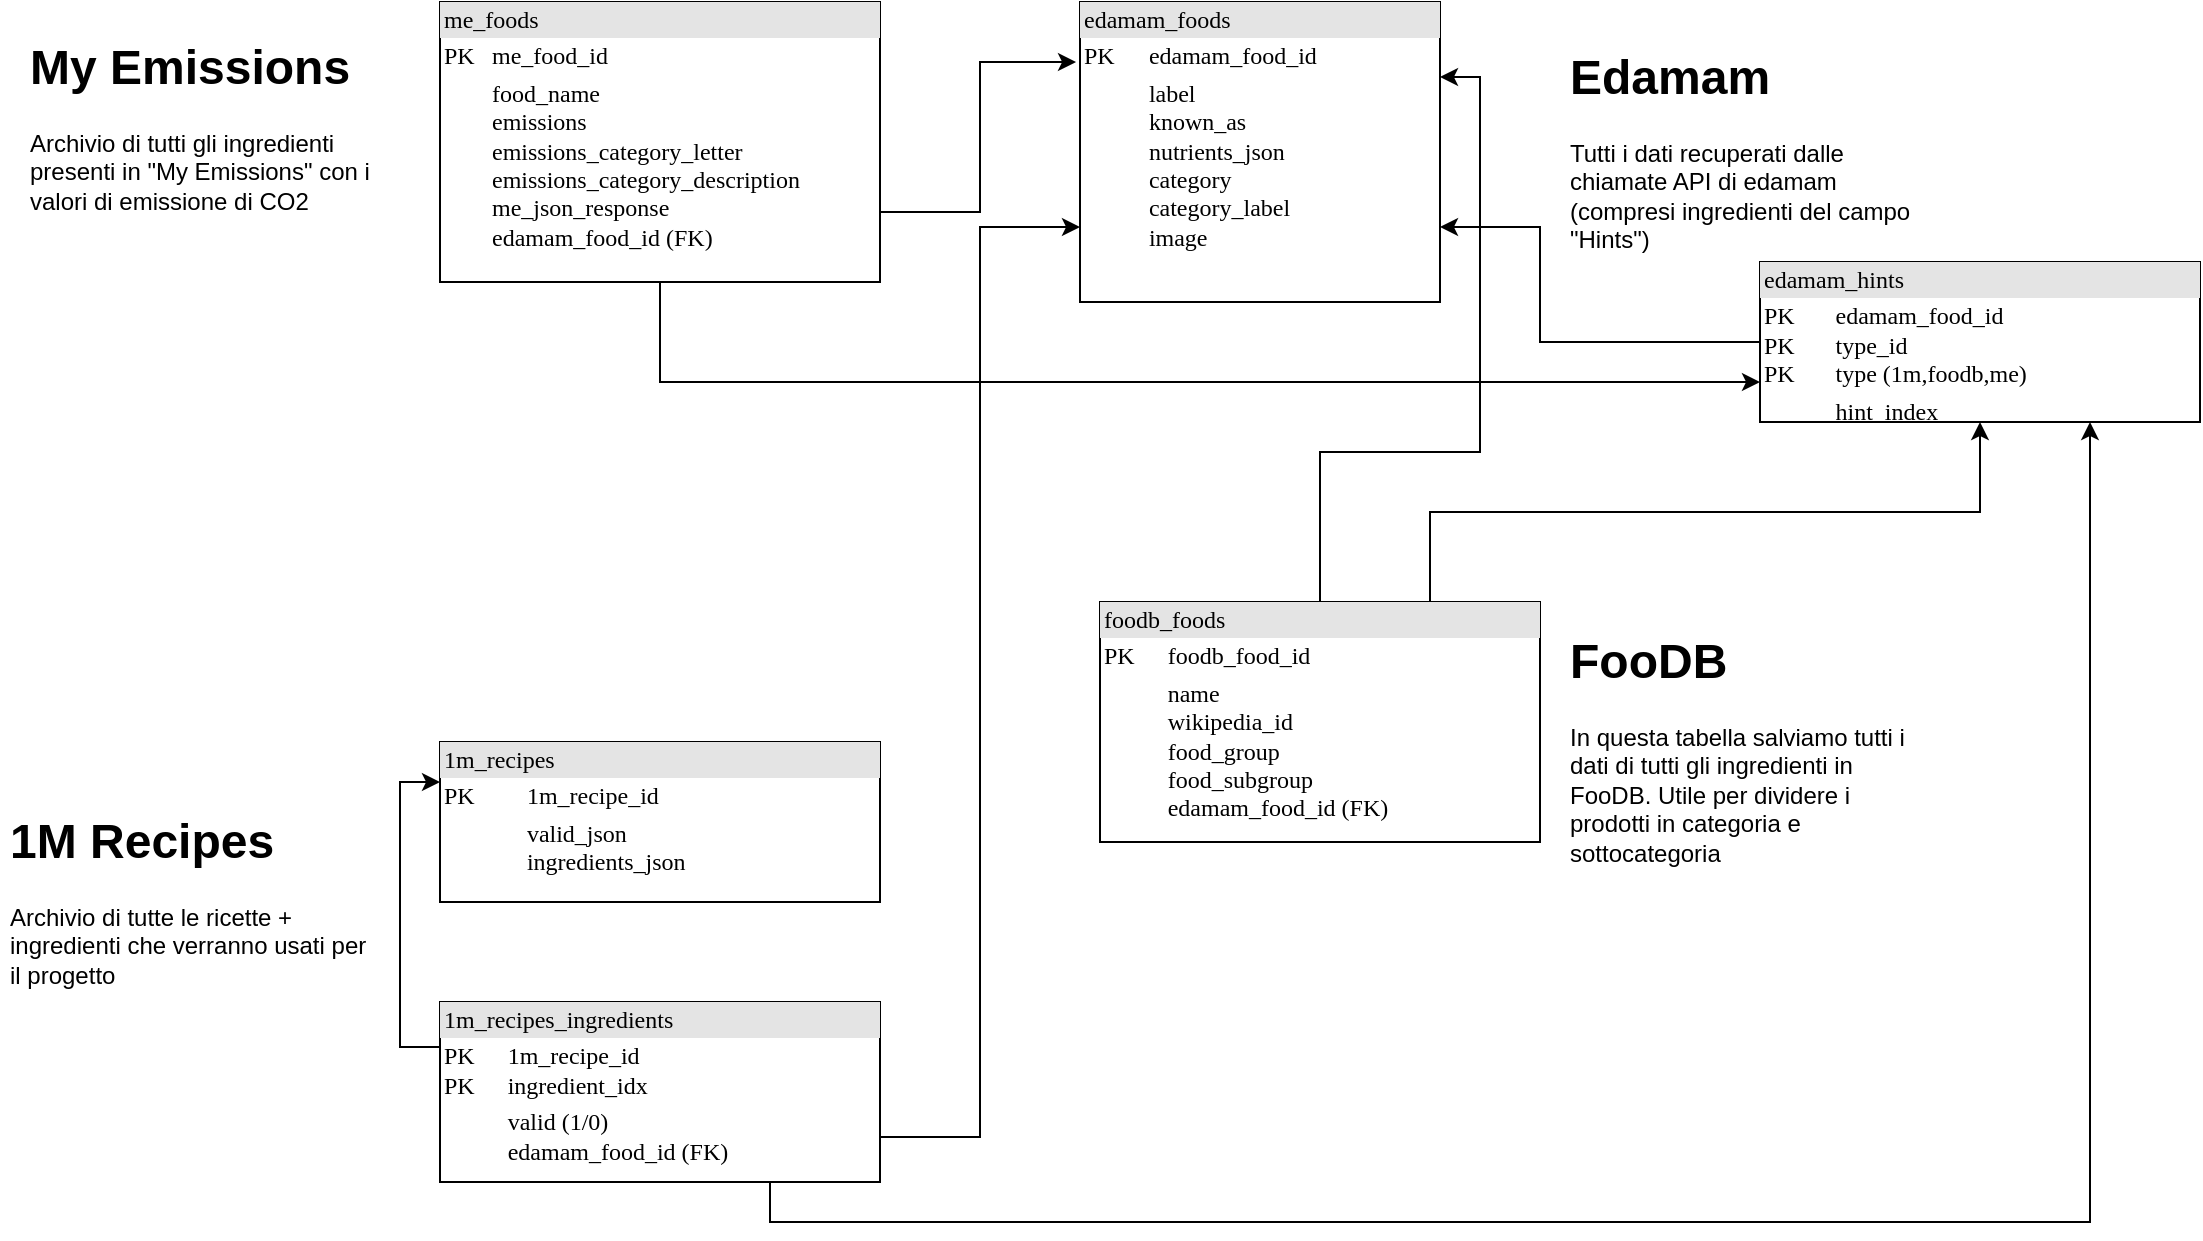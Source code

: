 <mxfile version="19.0.3" type="device"><diagram name="Page-1" id="2ca16b54-16f6-2749-3443-fa8db7711227"><mxGraphModel dx="2247" dy="852" grid="1" gridSize="10" guides="1" tooltips="1" connect="1" arrows="1" fold="1" page="1" pageScale="1" pageWidth="1100" pageHeight="850" background="none" math="0" shadow="0"><root><mxCell id="0"/><mxCell id="1" parent="0"/><mxCell id="2IDeR_rBe_j-N3m7yx-Y-2" style="edgeStyle=orthogonalEdgeStyle;rounded=0;orthogonalLoop=1;jettySize=auto;html=1;exitX=1;exitY=0.75;exitDx=0;exitDy=0;entryX=-0.011;entryY=0.2;entryDx=0;entryDy=0;entryPerimeter=0;" edge="1" parent="1" source="2ed32ef02a7f4228-1" target="2IDeR_rBe_j-N3m7yx-Y-1"><mxGeometry relative="1" as="geometry"/></mxCell><mxCell id="2IDeR_rBe_j-N3m7yx-Y-16" style="edgeStyle=orthogonalEdgeStyle;rounded=0;orthogonalLoop=1;jettySize=auto;html=1;exitX=0.5;exitY=1;exitDx=0;exitDy=0;entryX=0;entryY=0.75;entryDx=0;entryDy=0;" edge="1" parent="1" source="2ed32ef02a7f4228-1" target="2IDeR_rBe_j-N3m7yx-Y-13"><mxGeometry relative="1" as="geometry"/></mxCell><mxCell id="2ed32ef02a7f4228-1" value="&lt;div style=&quot;box-sizing:border-box;width:100%;background:#e4e4e4;padding:2px;&quot;&gt;me_foods&lt;/div&gt;&lt;table style=&quot;width:100%;font-size:1em;&quot; cellpadding=&quot;2&quot; cellspacing=&quot;0&quot;&gt;&lt;tbody&gt;&lt;tr&gt;&lt;td&gt;PK&lt;/td&gt;&lt;td&gt;me_food_id&lt;/td&gt;&lt;/tr&gt;&lt;tr&gt;&lt;td&gt;&lt;br&gt;&lt;/td&gt;&lt;td&gt;food_name&lt;br&gt;emissions&lt;br&gt;emissions_category_letter&lt;br&gt;emissions_category_description&lt;br&gt;me_json_response&lt;br&gt;edamam_food_id (FK)&lt;/td&gt;&lt;/tr&gt;&lt;tr&gt;&lt;td&gt;&lt;/td&gt;&lt;td&gt;&lt;br&gt;&lt;/td&gt;&lt;/tr&gt;&lt;/tbody&gt;&lt;/table&gt;" style="verticalAlign=top;align=left;overflow=fill;html=1;rounded=0;shadow=0;comic=0;labelBackgroundColor=none;strokeWidth=1;fontFamily=Verdana;fontSize=12" parent="1" vertex="1"><mxGeometry x="50" y="40" width="220" height="140" as="geometry"/></mxCell><mxCell id="2IDeR_rBe_j-N3m7yx-Y-1" value="&lt;div style=&quot;box-sizing:border-box;width:100%;background:#e4e4e4;padding:2px;&quot;&gt;edamam_foods&lt;/div&gt;&lt;table style=&quot;width:100%;font-size:1em;&quot; cellpadding=&quot;2&quot; cellspacing=&quot;0&quot;&gt;&lt;tbody&gt;&lt;tr&gt;&lt;td&gt;PK&lt;/td&gt;&lt;td&gt;edamam_food_id&lt;/td&gt;&lt;/tr&gt;&lt;tr&gt;&lt;td&gt;&lt;br&gt;&lt;/td&gt;&lt;td&gt;label&lt;br&gt;known_as&lt;br&gt;nutrients_json&lt;br&gt;category&lt;br&gt;category_label&lt;br&gt;image&lt;/td&gt;&lt;/tr&gt;&lt;tr&gt;&lt;td&gt;&lt;/td&gt;&lt;td&gt;&lt;br&gt;&lt;/td&gt;&lt;/tr&gt;&lt;/tbody&gt;&lt;/table&gt;" style="verticalAlign=top;align=left;overflow=fill;html=1;rounded=0;shadow=0;comic=0;labelBackgroundColor=none;strokeWidth=1;fontFamily=Verdana;fontSize=12" vertex="1" parent="1"><mxGeometry x="370" y="40" width="180" height="150" as="geometry"/></mxCell><mxCell id="2IDeR_rBe_j-N3m7yx-Y-3" value="&lt;div style=&quot;box-sizing:border-box;width:100%;background:#e4e4e4;padding:2px;&quot;&gt;1m_recipes&lt;/div&gt;&lt;table style=&quot;width:100%;font-size:1em;&quot; cellpadding=&quot;2&quot; cellspacing=&quot;0&quot;&gt;&lt;tbody&gt;&lt;tr&gt;&lt;td&gt;PK&lt;/td&gt;&lt;td&gt;1m_recipe_id&lt;/td&gt;&lt;/tr&gt;&lt;tr&gt;&lt;td&gt;&lt;br&gt;&lt;/td&gt;&lt;td&gt;valid_json&lt;br&gt;ingredients_json&lt;br&gt;&lt;/td&gt;&lt;/tr&gt;&lt;tr&gt;&lt;td&gt;&lt;/td&gt;&lt;td&gt;&lt;br&gt;&lt;/td&gt;&lt;/tr&gt;&lt;/tbody&gt;&lt;/table&gt;" style="verticalAlign=top;align=left;overflow=fill;html=1;rounded=0;shadow=0;comic=0;labelBackgroundColor=none;strokeWidth=1;fontFamily=Verdana;fontSize=12" vertex="1" parent="1"><mxGeometry x="50" y="410" width="220" height="80" as="geometry"/></mxCell><mxCell id="2IDeR_rBe_j-N3m7yx-Y-5" style="edgeStyle=orthogonalEdgeStyle;rounded=0;orthogonalLoop=1;jettySize=auto;html=1;exitX=0;exitY=0.25;exitDx=0;exitDy=0;entryX=0;entryY=0.25;entryDx=0;entryDy=0;" edge="1" parent="1" source="2IDeR_rBe_j-N3m7yx-Y-4" target="2IDeR_rBe_j-N3m7yx-Y-3"><mxGeometry relative="1" as="geometry"/></mxCell><mxCell id="2IDeR_rBe_j-N3m7yx-Y-8" style="edgeStyle=orthogonalEdgeStyle;rounded=0;orthogonalLoop=1;jettySize=auto;html=1;exitX=1;exitY=0.75;exitDx=0;exitDy=0;entryX=0;entryY=0.75;entryDx=0;entryDy=0;" edge="1" parent="1" source="2IDeR_rBe_j-N3m7yx-Y-4" target="2IDeR_rBe_j-N3m7yx-Y-1"><mxGeometry relative="1" as="geometry"/></mxCell><mxCell id="2IDeR_rBe_j-N3m7yx-Y-17" style="edgeStyle=orthogonalEdgeStyle;rounded=0;orthogonalLoop=1;jettySize=auto;html=1;exitX=0.75;exitY=1;exitDx=0;exitDy=0;entryX=0.75;entryY=1;entryDx=0;entryDy=0;" edge="1" parent="1" source="2IDeR_rBe_j-N3m7yx-Y-4" target="2IDeR_rBe_j-N3m7yx-Y-13"><mxGeometry relative="1" as="geometry"/></mxCell><mxCell id="2IDeR_rBe_j-N3m7yx-Y-4" value="&lt;div style=&quot;box-sizing:border-box;width:100%;background:#e4e4e4;padding:2px;&quot;&gt;1m_recipes_ingredients&lt;/div&gt;&lt;table style=&quot;width:100%;font-size:1em;&quot; cellpadding=&quot;2&quot; cellspacing=&quot;0&quot;&gt;&lt;tbody&gt;&lt;tr&gt;&lt;td&gt;PK&lt;br&gt;PK&lt;/td&gt;&lt;td&gt;1m_recipe_id&lt;br&gt;ingredient_idx&lt;/td&gt;&lt;/tr&gt;&lt;tr&gt;&lt;td&gt;&lt;br&gt;&lt;/td&gt;&lt;td&gt;valid (1/0)&lt;br&gt;edamam_food_id (FK)&lt;/td&gt;&lt;/tr&gt;&lt;tr&gt;&lt;td&gt;&lt;/td&gt;&lt;td&gt;&lt;br&gt;&lt;/td&gt;&lt;/tr&gt;&lt;/tbody&gt;&lt;/table&gt;" style="verticalAlign=top;align=left;overflow=fill;html=1;rounded=0;shadow=0;comic=0;labelBackgroundColor=none;strokeWidth=1;fontFamily=Verdana;fontSize=12" vertex="1" parent="1"><mxGeometry x="50" y="540" width="220" height="90" as="geometry"/></mxCell><mxCell id="2IDeR_rBe_j-N3m7yx-Y-7" style="edgeStyle=orthogonalEdgeStyle;rounded=0;orthogonalLoop=1;jettySize=auto;html=1;entryX=1;entryY=0.25;entryDx=0;entryDy=0;" edge="1" parent="1" source="2IDeR_rBe_j-N3m7yx-Y-6" target="2IDeR_rBe_j-N3m7yx-Y-1"><mxGeometry relative="1" as="geometry"/></mxCell><mxCell id="2IDeR_rBe_j-N3m7yx-Y-15" style="edgeStyle=orthogonalEdgeStyle;rounded=0;orthogonalLoop=1;jettySize=auto;html=1;exitX=0.75;exitY=0;exitDx=0;exitDy=0;entryX=0.5;entryY=1;entryDx=0;entryDy=0;" edge="1" parent="1" source="2IDeR_rBe_j-N3m7yx-Y-6" target="2IDeR_rBe_j-N3m7yx-Y-13"><mxGeometry relative="1" as="geometry"/></mxCell><mxCell id="2IDeR_rBe_j-N3m7yx-Y-6" value="&lt;div style=&quot;box-sizing:border-box;width:100%;background:#e4e4e4;padding:2px;&quot;&gt;foodb_foods&lt;/div&gt;&lt;table style=&quot;width:100%;font-size:1em;&quot; cellpadding=&quot;2&quot; cellspacing=&quot;0&quot;&gt;&lt;tbody&gt;&lt;tr&gt;&lt;td&gt;PK&lt;/td&gt;&lt;td&gt;foodb_food_id&lt;/td&gt;&lt;/tr&gt;&lt;tr&gt;&lt;td&gt;&lt;br&gt;&lt;/td&gt;&lt;td&gt;name&lt;br&gt;wikipedia_id&lt;br&gt;food_group&lt;br&gt;food_subgroup&lt;br&gt;edamam_food_id (FK)&lt;/td&gt;&lt;/tr&gt;&lt;tr&gt;&lt;td&gt;&lt;/td&gt;&lt;td&gt;&lt;br&gt;&lt;/td&gt;&lt;/tr&gt;&lt;/tbody&gt;&lt;/table&gt;" style="verticalAlign=top;align=left;overflow=fill;html=1;rounded=0;shadow=0;comic=0;labelBackgroundColor=none;strokeWidth=1;fontFamily=Verdana;fontSize=12" vertex="1" parent="1"><mxGeometry x="380" y="340" width="220" height="120" as="geometry"/></mxCell><mxCell id="2IDeR_rBe_j-N3m7yx-Y-9" value="&lt;h1&gt;FooDB&lt;/h1&gt;&lt;p&gt;In questa tabella salviamo tutti i dati di tutti gli ingredienti in FooDB. Utile per dividere i prodotti in categoria e sottocategoria&lt;/p&gt;" style="text;html=1;strokeColor=none;fillColor=none;spacing=5;spacingTop=-20;whiteSpace=wrap;overflow=hidden;rounded=0;" vertex="1" parent="1"><mxGeometry x="610" y="350" width="190" height="130" as="geometry"/></mxCell><mxCell id="2IDeR_rBe_j-N3m7yx-Y-10" value="&lt;h1&gt;Edamam&lt;/h1&gt;&lt;p&gt;Tutti i dati recuperati dalle chiamate API di edamam (compresi ingredienti del campo &quot;Hints&quot;)&lt;/p&gt;" style="text;html=1;strokeColor=none;fillColor=none;spacing=5;spacingTop=-20;whiteSpace=wrap;overflow=hidden;rounded=0;" vertex="1" parent="1"><mxGeometry x="610" y="57.5" width="190" height="115" as="geometry"/></mxCell><mxCell id="2IDeR_rBe_j-N3m7yx-Y-11" value="&lt;h1&gt;My Emissions&lt;/h1&gt;&lt;p&gt;Archivio di tutti gli ingredienti presenti in &quot;My Emissions&quot; con i valori di emissione di CO2&lt;/p&gt;" style="text;html=1;strokeColor=none;fillColor=none;spacing=5;spacingTop=-20;whiteSpace=wrap;overflow=hidden;rounded=0;" vertex="1" parent="1"><mxGeometry x="-160" y="52.5" width="190" height="115" as="geometry"/></mxCell><mxCell id="2IDeR_rBe_j-N3m7yx-Y-12" value="&lt;h1&gt;1M Recipes&lt;/h1&gt;&lt;p&gt;Archivio di tutte le ricette + ingredienti che verranno usati per il progetto&lt;/p&gt;" style="text;html=1;strokeColor=none;fillColor=none;spacing=5;spacingTop=-20;whiteSpace=wrap;overflow=hidden;rounded=0;" vertex="1" parent="1"><mxGeometry x="-170" y="440" width="190" height="115" as="geometry"/></mxCell><mxCell id="2IDeR_rBe_j-N3m7yx-Y-14" style="edgeStyle=orthogonalEdgeStyle;rounded=0;orthogonalLoop=1;jettySize=auto;html=1;exitX=0;exitY=0.5;exitDx=0;exitDy=0;entryX=1;entryY=0.75;entryDx=0;entryDy=0;" edge="1" parent="1" source="2IDeR_rBe_j-N3m7yx-Y-13" target="2IDeR_rBe_j-N3m7yx-Y-1"><mxGeometry relative="1" as="geometry"><Array as="points"><mxPoint x="600" y="210"/><mxPoint x="600" y="153"/></Array></mxGeometry></mxCell><mxCell id="2IDeR_rBe_j-N3m7yx-Y-13" value="&lt;div style=&quot;box-sizing:border-box;width:100%;background:#e4e4e4;padding:2px;&quot;&gt;edamam_hints&lt;/div&gt;&lt;table style=&quot;width:100%;font-size:1em;&quot; cellpadding=&quot;2&quot; cellspacing=&quot;0&quot;&gt;&lt;tbody&gt;&lt;tr&gt;&lt;td&gt;PK&lt;br&gt;PK&lt;br&gt;PK&lt;/td&gt;&lt;td&gt;edamam_food_id&lt;br&gt;type_id&lt;br&gt;type (1m,foodb,me)&lt;/td&gt;&lt;/tr&gt;&lt;tr&gt;&lt;td&gt;&lt;br&gt;&lt;/td&gt;&lt;td&gt;hint_index&lt;/td&gt;&lt;/tr&gt;&lt;tr&gt;&lt;td&gt;&lt;/td&gt;&lt;td&gt;&lt;br&gt;&lt;/td&gt;&lt;/tr&gt;&lt;/tbody&gt;&lt;/table&gt;" style="verticalAlign=top;align=left;overflow=fill;html=1;rounded=0;shadow=0;comic=0;labelBackgroundColor=none;strokeWidth=1;fontFamily=Verdana;fontSize=12" vertex="1" parent="1"><mxGeometry x="710" y="170" width="220" height="80" as="geometry"/></mxCell></root></mxGraphModel></diagram></mxfile>